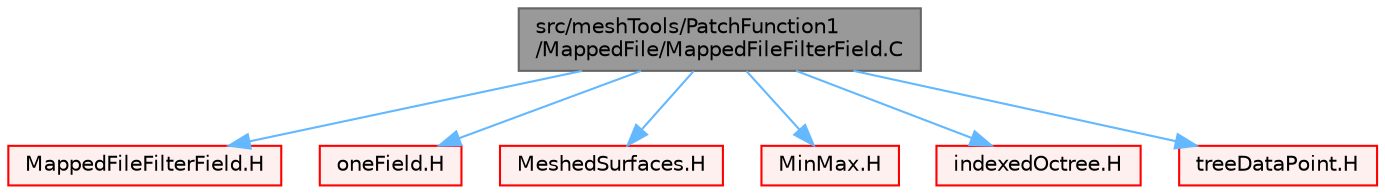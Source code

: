 digraph "src/meshTools/PatchFunction1/MappedFile/MappedFileFilterField.C"
{
 // LATEX_PDF_SIZE
  bgcolor="transparent";
  edge [fontname=Helvetica,fontsize=10,labelfontname=Helvetica,labelfontsize=10];
  node [fontname=Helvetica,fontsize=10,shape=box,height=0.2,width=0.4];
  Node1 [id="Node000001",label="src/meshTools/PatchFunction1\l/MappedFile/MappedFileFilterField.C",height=0.2,width=0.4,color="gray40", fillcolor="grey60", style="filled", fontcolor="black",tooltip=" "];
  Node1 -> Node2 [id="edge1_Node000001_Node000002",color="steelblue1",style="solid",tooltip=" "];
  Node2 [id="Node000002",label="MappedFileFilterField.H",height=0.2,width=0.4,color="red", fillcolor="#FFF0F0", style="filled",URL="$MappedFileFilterField_8H.html",tooltip=" "];
  Node1 -> Node195 [id="edge2_Node000001_Node000195",color="steelblue1",style="solid",tooltip=" "];
  Node195 [id="Node000195",label="oneField.H",height=0.2,width=0.4,color="red", fillcolor="#FFF0F0", style="filled",URL="$oneField_8H.html",tooltip=" "];
  Node1 -> Node197 [id="edge3_Node000001_Node000197",color="steelblue1",style="solid",tooltip=" "];
  Node197 [id="Node000197",label="MeshedSurfaces.H",height=0.2,width=0.4,color="red", fillcolor="#FFF0F0", style="filled",URL="$MeshedSurfaces_8H.html",tooltip=" "];
  Node1 -> Node157 [id="edge4_Node000001_Node000157",color="steelblue1",style="solid",tooltip=" "];
  Node157 [id="Node000157",label="MinMax.H",height=0.2,width=0.4,color="red", fillcolor="#FFF0F0", style="filled",URL="$MinMax_8H.html",tooltip=" "];
  Node1 -> Node270 [id="edge5_Node000001_Node000270",color="steelblue1",style="solid",tooltip=" "];
  Node270 [id="Node000270",label="indexedOctree.H",height=0.2,width=0.4,color="red", fillcolor="#FFF0F0", style="filled",URL="$indexedOctree_8H.html",tooltip=" "];
  Node1 -> Node274 [id="edge6_Node000001_Node000274",color="steelblue1",style="solid",tooltip=" "];
  Node274 [id="Node000274",label="treeDataPoint.H",height=0.2,width=0.4,color="red", fillcolor="#FFF0F0", style="filled",URL="$treeDataPoint_8H.html",tooltip=" "];
}
